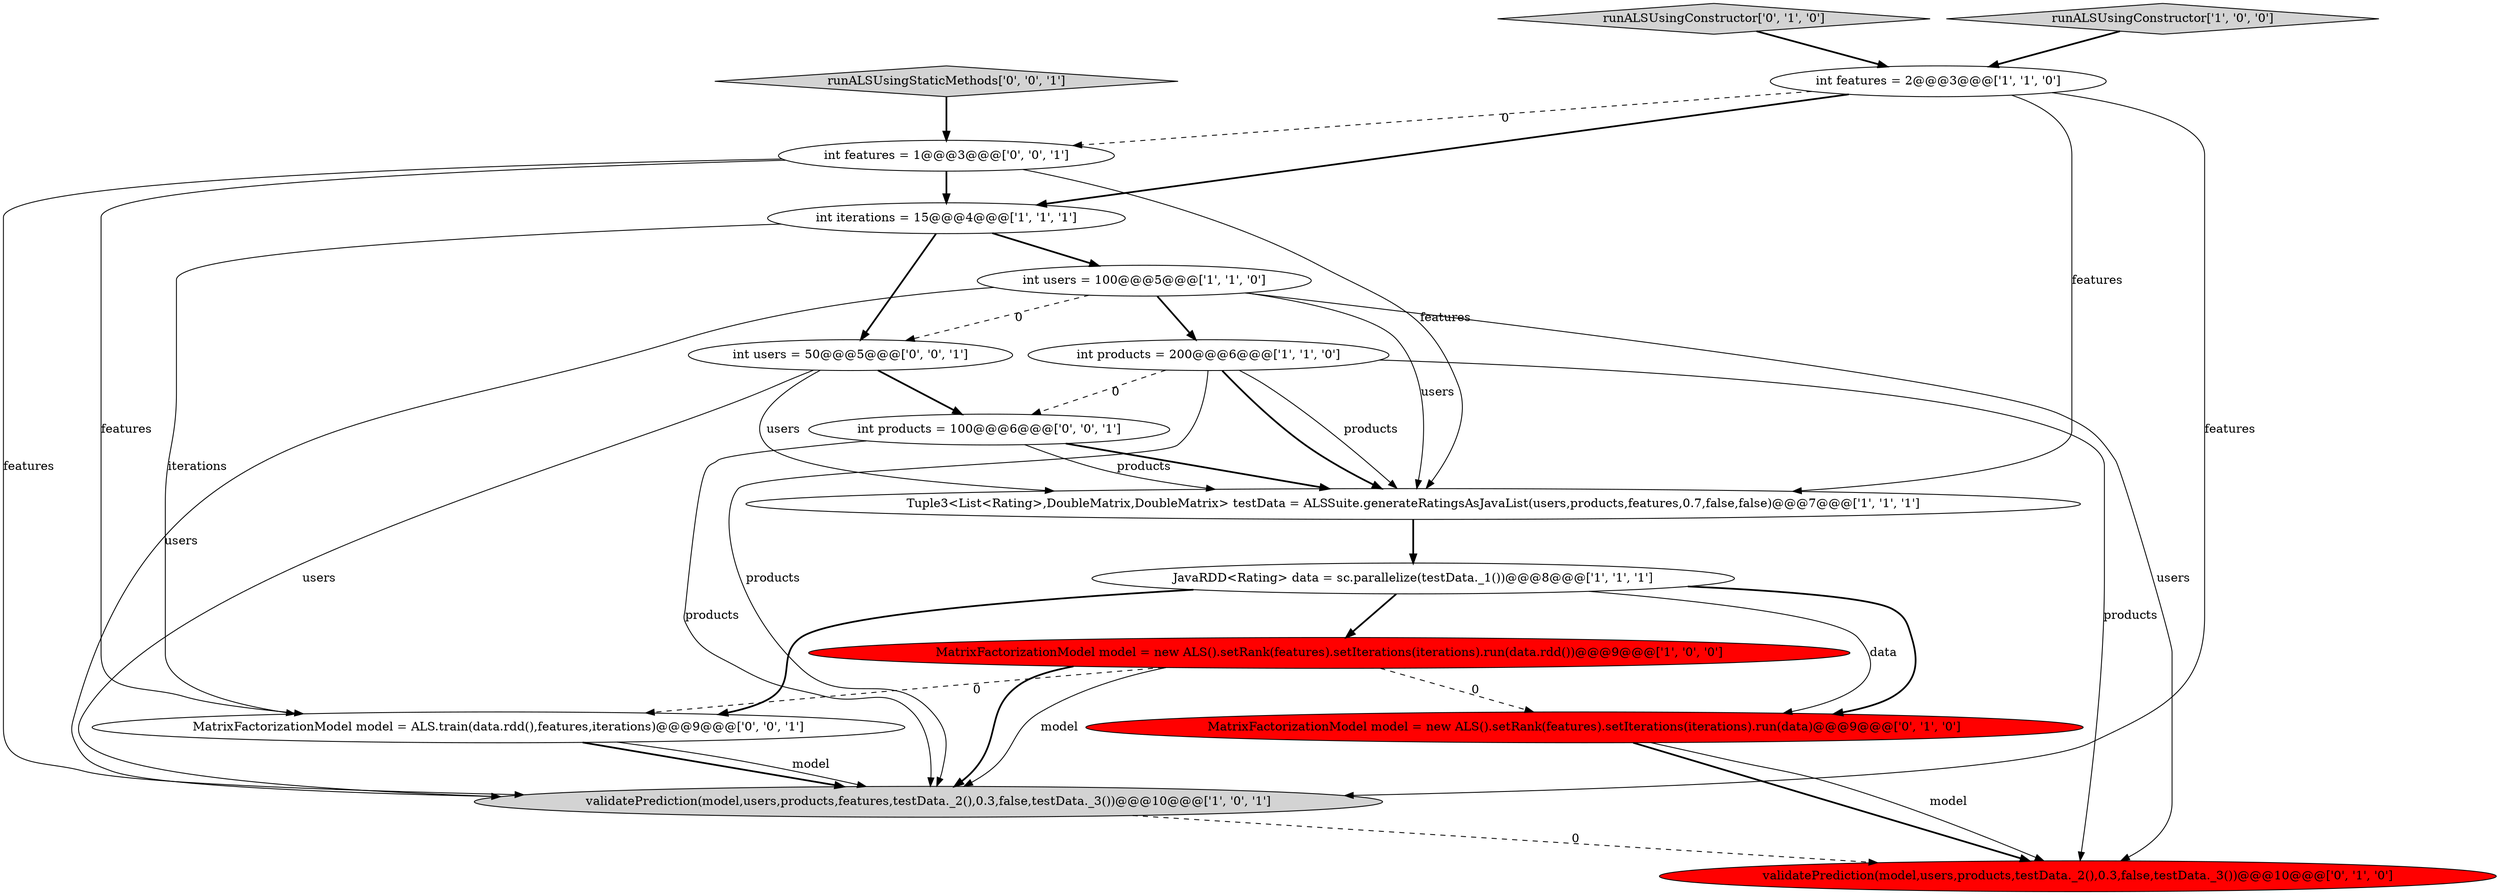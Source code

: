 digraph {
12 [style = filled, label = "runALSUsingStaticMethods['0', '0', '1']", fillcolor = lightgray, shape = diamond image = "AAA0AAABBB3BBB"];
11 [style = filled, label = "runALSUsingConstructor['0', '1', '0']", fillcolor = lightgray, shape = diamond image = "AAA0AAABBB2BBB"];
9 [style = filled, label = "MatrixFactorizationModel model = new ALS().setRank(features).setIterations(iterations).run(data)@@@9@@@['0', '1', '0']", fillcolor = red, shape = ellipse image = "AAA1AAABBB2BBB"];
14 [style = filled, label = "MatrixFactorizationModel model = ALS.train(data.rdd(),features,iterations)@@@9@@@['0', '0', '1']", fillcolor = white, shape = ellipse image = "AAA0AAABBB3BBB"];
10 [style = filled, label = "validatePrediction(model,users,products,testData._2(),0.3,false,testData._3())@@@10@@@['0', '1', '0']", fillcolor = red, shape = ellipse image = "AAA1AAABBB2BBB"];
13 [style = filled, label = "int users = 50@@@5@@@['0', '0', '1']", fillcolor = white, shape = ellipse image = "AAA0AAABBB3BBB"];
0 [style = filled, label = "int users = 100@@@5@@@['1', '1', '0']", fillcolor = white, shape = ellipse image = "AAA0AAABBB1BBB"];
6 [style = filled, label = "int features = 2@@@3@@@['1', '1', '0']", fillcolor = white, shape = ellipse image = "AAA0AAABBB1BBB"];
1 [style = filled, label = "int products = 200@@@6@@@['1', '1', '0']", fillcolor = white, shape = ellipse image = "AAA0AAABBB1BBB"];
4 [style = filled, label = "JavaRDD<Rating> data = sc.parallelize(testData._1())@@@8@@@['1', '1', '1']", fillcolor = white, shape = ellipse image = "AAA0AAABBB1BBB"];
2 [style = filled, label = "Tuple3<List<Rating>,DoubleMatrix,DoubleMatrix> testData = ALSSuite.generateRatingsAsJavaList(users,products,features,0.7,false,false)@@@7@@@['1', '1', '1']", fillcolor = white, shape = ellipse image = "AAA0AAABBB1BBB"];
7 [style = filled, label = "int iterations = 15@@@4@@@['1', '1', '1']", fillcolor = white, shape = ellipse image = "AAA0AAABBB1BBB"];
15 [style = filled, label = "int products = 100@@@6@@@['0', '0', '1']", fillcolor = white, shape = ellipse image = "AAA0AAABBB3BBB"];
5 [style = filled, label = "runALSUsingConstructor['1', '0', '0']", fillcolor = lightgray, shape = diamond image = "AAA0AAABBB1BBB"];
16 [style = filled, label = "int features = 1@@@3@@@['0', '0', '1']", fillcolor = white, shape = ellipse image = "AAA0AAABBB3BBB"];
3 [style = filled, label = "validatePrediction(model,users,products,features,testData._2(),0.3,false,testData._3())@@@10@@@['1', '0', '1']", fillcolor = lightgray, shape = ellipse image = "AAA0AAABBB1BBB"];
8 [style = filled, label = "MatrixFactorizationModel model = new ALS().setRank(features).setIterations(iterations).run(data.rdd())@@@9@@@['1', '0', '0']", fillcolor = red, shape = ellipse image = "AAA1AAABBB1BBB"];
7->13 [style = bold, label=""];
6->3 [style = solid, label="features"];
4->9 [style = bold, label=""];
14->3 [style = bold, label=""];
0->3 [style = solid, label="users"];
15->2 [style = bold, label=""];
4->14 [style = bold, label=""];
1->3 [style = solid, label="products"];
0->10 [style = solid, label="users"];
14->3 [style = solid, label="model"];
0->2 [style = solid, label="users"];
6->2 [style = solid, label="features"];
1->15 [style = dashed, label="0"];
11->6 [style = bold, label=""];
8->3 [style = bold, label=""];
16->7 [style = bold, label=""];
16->14 [style = solid, label="features"];
4->9 [style = solid, label="data"];
7->0 [style = bold, label=""];
15->2 [style = solid, label="products"];
12->16 [style = bold, label=""];
9->10 [style = bold, label=""];
8->14 [style = dashed, label="0"];
2->4 [style = bold, label=""];
1->2 [style = solid, label="products"];
8->9 [style = dashed, label="0"];
6->16 [style = dashed, label="0"];
13->2 [style = solid, label="users"];
5->6 [style = bold, label=""];
13->3 [style = solid, label="users"];
15->3 [style = solid, label="products"];
0->1 [style = bold, label=""];
0->13 [style = dashed, label="0"];
9->10 [style = solid, label="model"];
4->8 [style = bold, label=""];
1->2 [style = bold, label=""];
3->10 [style = dashed, label="0"];
13->15 [style = bold, label=""];
1->10 [style = solid, label="products"];
7->14 [style = solid, label="iterations"];
6->7 [style = bold, label=""];
16->3 [style = solid, label="features"];
8->3 [style = solid, label="model"];
16->2 [style = solid, label="features"];
}

